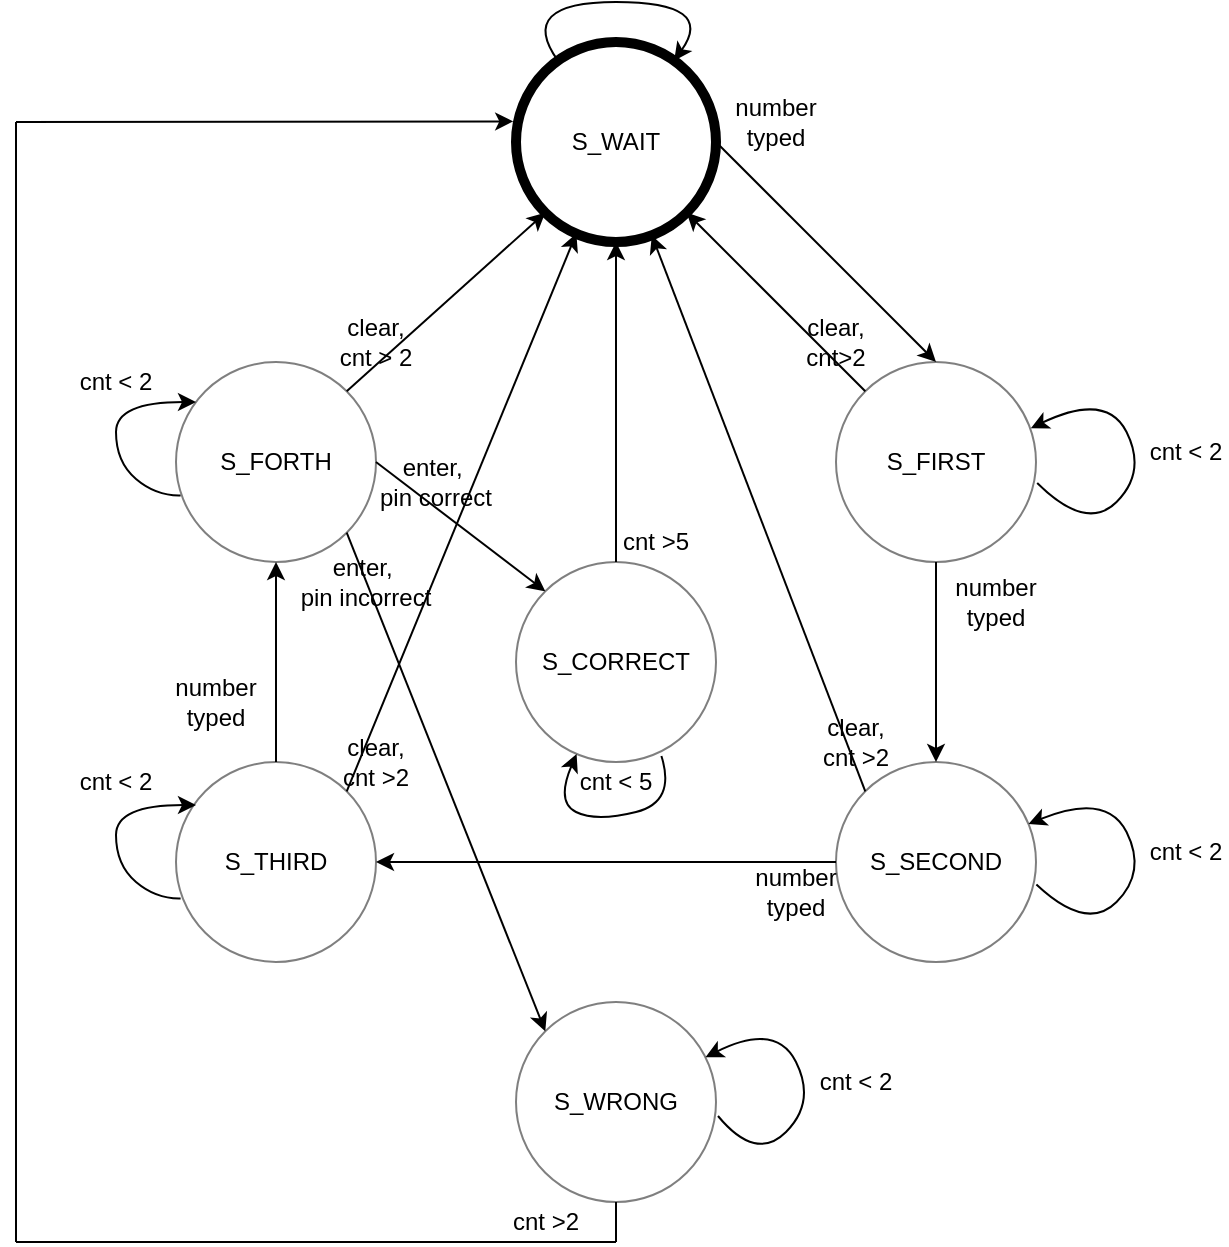 <mxfile version="14.6.3" type="device"><diagram id="piiDTkGjxn2P2EI2H25_" name="Page-1"><mxGraphModel dx="723" dy="2575" grid="1" gridSize="10" guides="1" tooltips="1" connect="1" arrows="1" fold="1" page="1" pageScale="1" pageWidth="850" pageHeight="1100" math="0" shadow="0"><root><mxCell id="0"/><mxCell id="1" parent="0"/><mxCell id="s4B84ZVun7GPaoyTyZxJ-1" value="S_WAIT" style="ellipse;whiteSpace=wrap;html=1;aspect=fixed;strokeColor=#FFFFFF;" parent="1" vertex="1"><mxGeometry x="420" y="-1470" width="80" height="80" as="geometry"/></mxCell><mxCell id="s4B84ZVun7GPaoyTyZxJ-2" value="" style="ellipse;whiteSpace=wrap;html=1;aspect=fixed;strokeWidth=5;fillColor=none;" parent="1" vertex="1"><mxGeometry x="410" y="-1480" width="100" height="100" as="geometry"/></mxCell><mxCell id="s4B84ZVun7GPaoyTyZxJ-6" value="" style="curved=1;endArrow=classic;html=1;" parent="1" source="s4B84ZVun7GPaoyTyZxJ-2" target="s4B84ZVun7GPaoyTyZxJ-2" edge="1"><mxGeometry width="50" height="50" relative="1" as="geometry"><mxPoint x="420" y="-1440" as="sourcePoint"/><mxPoint x="480" y="-1490" as="targetPoint"/><Array as="points"><mxPoint x="410" y="-1500"/></Array></mxGeometry></mxCell><mxCell id="s4B84ZVun7GPaoyTyZxJ-8" value="S_FIRST" style="ellipse;whiteSpace=wrap;html=1;aspect=fixed;opacity=50;" parent="1" vertex="1"><mxGeometry x="570" y="-1320" width="100" height="100" as="geometry"/></mxCell><mxCell id="s4B84ZVun7GPaoyTyZxJ-9" value="S_SECOND" style="ellipse;whiteSpace=wrap;html=1;aspect=fixed;opacity=50;" parent="1" vertex="1"><mxGeometry x="570" y="-1120" width="100" height="100" as="geometry"/></mxCell><mxCell id="s4B84ZVun7GPaoyTyZxJ-10" value="S_CORRECT" style="ellipse;whiteSpace=wrap;html=1;aspect=fixed;opacity=50;" parent="1" vertex="1"><mxGeometry x="410" y="-1220" width="100" height="100" as="geometry"/></mxCell><mxCell id="s4B84ZVun7GPaoyTyZxJ-11" value="S_FORTH" style="ellipse;whiteSpace=wrap;html=1;aspect=fixed;opacity=50;" parent="1" vertex="1"><mxGeometry x="240" y="-1320" width="100" height="100" as="geometry"/></mxCell><mxCell id="s4B84ZVun7GPaoyTyZxJ-12" value="S_THIRD" style="ellipse;whiteSpace=wrap;html=1;aspect=fixed;opacity=50;" parent="1" vertex="1"><mxGeometry x="240" y="-1120" width="100" height="100" as="geometry"/></mxCell><mxCell id="s4B84ZVun7GPaoyTyZxJ-13" value="S_WRONG" style="ellipse;whiteSpace=wrap;html=1;aspect=fixed;opacity=50;" parent="1" vertex="1"><mxGeometry x="410" y="-1000" width="100" height="100" as="geometry"/></mxCell><mxCell id="s4B84ZVun7GPaoyTyZxJ-19" value="" style="endArrow=classic;html=1;entryX=0;entryY=1;entryDx=0;entryDy=0;exitX=1;exitY=0;exitDx=0;exitDy=0;" parent="1" source="s4B84ZVun7GPaoyTyZxJ-11" target="s4B84ZVun7GPaoyTyZxJ-2" edge="1"><mxGeometry width="50" height="50" relative="1" as="geometry"><mxPoint x="320" y="-1310" as="sourcePoint"/><mxPoint x="370" y="-1360" as="targetPoint"/></mxGeometry></mxCell><mxCell id="s4B84ZVun7GPaoyTyZxJ-20" value="" style="endArrow=classic;html=1;exitX=0;exitY=0;exitDx=0;exitDy=0;entryX=1;entryY=1;entryDx=0;entryDy=0;" parent="1" source="s4B84ZVun7GPaoyTyZxJ-8" target="s4B84ZVun7GPaoyTyZxJ-2" edge="1"><mxGeometry width="50" height="50" relative="1" as="geometry"><mxPoint x="710" y="-1390" as="sourcePoint"/><mxPoint x="560" y="-1400" as="targetPoint"/></mxGeometry></mxCell><mxCell id="s4B84ZVun7GPaoyTyZxJ-21" value="" style="endArrow=classic;html=1;exitX=1;exitY=1;exitDx=0;exitDy=0;entryX=0;entryY=0;entryDx=0;entryDy=0;" parent="1" source="s4B84ZVun7GPaoyTyZxJ-11" target="s4B84ZVun7GPaoyTyZxJ-13" edge="1"><mxGeometry width="50" height="50" relative="1" as="geometry"><mxPoint x="330" y="-1180" as="sourcePoint"/><mxPoint x="380" y="-1230" as="targetPoint"/></mxGeometry></mxCell><mxCell id="s4B84ZVun7GPaoyTyZxJ-25" value="" style="endArrow=classic;html=1;exitX=1;exitY=0.5;exitDx=0;exitDy=0;entryX=0;entryY=0;entryDx=0;entryDy=0;" parent="1" source="s4B84ZVun7GPaoyTyZxJ-11" target="s4B84ZVun7GPaoyTyZxJ-10" edge="1"><mxGeometry width="50" height="50" relative="1" as="geometry"><mxPoint x="320" y="-1140" as="sourcePoint"/><mxPoint x="370" y="-1190" as="targetPoint"/></mxGeometry></mxCell><mxCell id="s4B84ZVun7GPaoyTyZxJ-26" value="" style="endArrow=classic;html=1;entryX=0.5;entryY=1;entryDx=0;entryDy=0;exitX=0.5;exitY=0;exitDx=0;exitDy=0;" parent="1" source="s4B84ZVun7GPaoyTyZxJ-10" target="s4B84ZVun7GPaoyTyZxJ-2" edge="1"><mxGeometry width="50" height="50" relative="1" as="geometry"><mxPoint x="460" y="-1220" as="sourcePoint"/><mxPoint x="510" y="-1270" as="targetPoint"/></mxGeometry></mxCell><mxCell id="s4B84ZVun7GPaoyTyZxJ-30" value="" style="endArrow=classic;html=1;exitX=0.5;exitY=1;exitDx=0;exitDy=0;entryX=0.5;entryY=0;entryDx=0;entryDy=0;" parent="1" source="s4B84ZVun7GPaoyTyZxJ-8" target="s4B84ZVun7GPaoyTyZxJ-9" edge="1"><mxGeometry width="50" height="50" relative="1" as="geometry"><mxPoint x="660" y="-1180" as="sourcePoint"/><mxPoint x="710" y="-1230" as="targetPoint"/></mxGeometry></mxCell><mxCell id="s4B84ZVun7GPaoyTyZxJ-31" value="" style="endArrow=classic;html=1;exitX=0;exitY=0.5;exitDx=0;exitDy=0;entryX=1;entryY=0.5;entryDx=0;entryDy=0;" parent="1" source="s4B84ZVun7GPaoyTyZxJ-9" target="s4B84ZVun7GPaoyTyZxJ-12" edge="1"><mxGeometry width="50" height="50" relative="1" as="geometry"><mxPoint x="110" y="-1070" as="sourcePoint"/><mxPoint x="160" y="-1120" as="targetPoint"/></mxGeometry></mxCell><mxCell id="s4B84ZVun7GPaoyTyZxJ-33" value="" style="endArrow=classic;html=1;exitX=0.5;exitY=0;exitDx=0;exitDy=0;entryX=0.5;entryY=1;entryDx=0;entryDy=0;" parent="1" source="s4B84ZVun7GPaoyTyZxJ-12" target="s4B84ZVun7GPaoyTyZxJ-11" edge="1"><mxGeometry width="50" height="50" relative="1" as="geometry"><mxPoint x="140" y="-1130" as="sourcePoint"/><mxPoint x="190" y="-1180" as="targetPoint"/></mxGeometry></mxCell><mxCell id="s4B84ZVun7GPaoyTyZxJ-37" value="" style="endArrow=classic;html=1;exitX=1;exitY=0;exitDx=0;exitDy=0;entryX=0.302;entryY=0.957;entryDx=0;entryDy=0;entryPerimeter=0;" parent="1" source="s4B84ZVun7GPaoyTyZxJ-12" target="s4B84ZVun7GPaoyTyZxJ-2" edge="1"><mxGeometry width="50" height="50" relative="1" as="geometry"><mxPoint x="330" y="-1100" as="sourcePoint"/><mxPoint x="380" y="-1150" as="targetPoint"/></mxGeometry></mxCell><mxCell id="s4B84ZVun7GPaoyTyZxJ-38" value="" style="endArrow=classic;html=1;exitX=0;exitY=0;exitDx=0;exitDy=0;" parent="1" source="s4B84ZVun7GPaoyTyZxJ-9" target="s4B84ZVun7GPaoyTyZxJ-2" edge="1"><mxGeometry width="50" height="50" relative="1" as="geometry"><mxPoint x="560" y="-1090" as="sourcePoint"/><mxPoint x="640" y="-1160" as="targetPoint"/></mxGeometry></mxCell><mxCell id="s4B84ZVun7GPaoyTyZxJ-39" value="&lt;div&gt;clear, cnt&amp;gt;2&lt;br&gt;&lt;/div&gt;" style="text;html=1;strokeColor=none;fillColor=none;align=center;verticalAlign=middle;whiteSpace=wrap;rounded=0;opacity=40;" parent="1" vertex="1"><mxGeometry x="550" y="-1340" width="40" height="20" as="geometry"/></mxCell><mxCell id="s4B84ZVun7GPaoyTyZxJ-43" value="" style="endArrow=none;html=1;" parent="1" edge="1"><mxGeometry width="50" height="50" relative="1" as="geometry"><mxPoint x="460" y="-880" as="sourcePoint"/><mxPoint x="460" y="-900" as="targetPoint"/></mxGeometry></mxCell><mxCell id="s4B84ZVun7GPaoyTyZxJ-44" value="" style="endArrow=none;html=1;" parent="1" edge="1"><mxGeometry width="50" height="50" relative="1" as="geometry"><mxPoint x="380" y="-880" as="sourcePoint"/><mxPoint x="460" y="-880" as="targetPoint"/></mxGeometry></mxCell><mxCell id="s4B84ZVun7GPaoyTyZxJ-46" value="" style="endArrow=none;html=1;" parent="1" edge="1"><mxGeometry width="50" height="50" relative="1" as="geometry"><mxPoint x="160" y="-880" as="sourcePoint"/><mxPoint x="380" y="-880" as="targetPoint"/></mxGeometry></mxCell><mxCell id="s4B84ZVun7GPaoyTyZxJ-48" value="" style="endArrow=none;html=1;" parent="1" edge="1"><mxGeometry width="50" height="50" relative="1" as="geometry"><mxPoint x="160" y="-880" as="sourcePoint"/><mxPoint x="160" y="-1440" as="targetPoint"/></mxGeometry></mxCell><mxCell id="s4B84ZVun7GPaoyTyZxJ-49" value="" style="endArrow=classic;html=1;entryX=-0.014;entryY=0.397;entryDx=0;entryDy=0;entryPerimeter=0;" parent="1" target="s4B84ZVun7GPaoyTyZxJ-2" edge="1"><mxGeometry width="50" height="50" relative="1" as="geometry"><mxPoint x="160" y="-1440" as="sourcePoint"/><mxPoint x="250" y="-1490" as="targetPoint"/></mxGeometry></mxCell><mxCell id="s4B84ZVun7GPaoyTyZxJ-50" value="" style="endArrow=classic;html=1;exitX=1;exitY=0.5;exitDx=0;exitDy=0;entryX=0.5;entryY=0;entryDx=0;entryDy=0;" parent="1" source="s4B84ZVun7GPaoyTyZxJ-2" target="s4B84ZVun7GPaoyTyZxJ-8" edge="1"><mxGeometry width="50" height="50" relative="1" as="geometry"><mxPoint x="540" y="-1410" as="sourcePoint"/><mxPoint x="590" y="-1460" as="targetPoint"/></mxGeometry></mxCell><mxCell id="s4B84ZVun7GPaoyTyZxJ-52" value="&lt;div&gt;clear, cnt &amp;gt;2&lt;/div&gt;" style="text;html=1;strokeColor=none;fillColor=none;align=center;verticalAlign=middle;whiteSpace=wrap;rounded=0;opacity=40;" parent="1" vertex="1"><mxGeometry x="320" y="-1130" width="40" height="20" as="geometry"/></mxCell><mxCell id="s4B84ZVun7GPaoyTyZxJ-56" value="enter,&amp;nbsp;&lt;br&gt;pin incorrect" style="text;html=1;strokeColor=none;fillColor=none;align=center;verticalAlign=middle;whiteSpace=wrap;rounded=0;opacity=40;" parent="1" vertex="1"><mxGeometry x="300" y="-1220" width="70" height="20" as="geometry"/></mxCell><mxCell id="s4B84ZVun7GPaoyTyZxJ-58" value="&lt;div&gt;clear, cnt &amp;gt; 2&lt;/div&gt;" style="text;html=1;strokeColor=none;fillColor=none;align=center;verticalAlign=middle;whiteSpace=wrap;rounded=0;opacity=40;" parent="1" vertex="1"><mxGeometry x="320" y="-1340" width="40" height="20" as="geometry"/></mxCell><mxCell id="s4B84ZVun7GPaoyTyZxJ-60" value="&lt;div&gt;clear, cnt &amp;gt;2&lt;br&gt;&lt;/div&gt;" style="text;html=1;strokeColor=none;fillColor=none;align=center;verticalAlign=middle;whiteSpace=wrap;rounded=0;opacity=40;" parent="1" vertex="1"><mxGeometry x="560" y="-1140" width="40" height="20" as="geometry"/></mxCell><mxCell id="xDKz_GHPxER0cAeVNfVc-3" value="" style="curved=1;endArrow=classic;html=1;exitX=1.01;exitY=0.57;exitDx=0;exitDy=0;exitPerimeter=0;" parent="1" source="s4B84ZVun7GPaoyTyZxJ-13" target="s4B84ZVun7GPaoyTyZxJ-13" edge="1"><mxGeometry width="50" height="50" relative="1" as="geometry"><mxPoint x="510" y="-925" as="sourcePoint"/><mxPoint x="490" y="-1010" as="targetPoint"/><Array as="points"><mxPoint x="530" y="-920"/><mxPoint x="560" y="-950"/><mxPoint x="540" y="-990"/></Array></mxGeometry></mxCell><mxCell id="xDKz_GHPxER0cAeVNfVc-4" value="&lt;div&gt;cnt &amp;gt;2&lt;br&gt;&lt;/div&gt;" style="text;html=1;strokeColor=none;fillColor=none;align=center;verticalAlign=middle;whiteSpace=wrap;rounded=0;opacity=40;" parent="1" vertex="1"><mxGeometry x="405" y="-900" width="40" height="20" as="geometry"/></mxCell><mxCell id="xDKz_GHPxER0cAeVNfVc-6" value="" style="curved=1;endArrow=classic;html=1;exitX=0.727;exitY=0.97;exitDx=0;exitDy=0;exitPerimeter=0;" parent="1" source="s4B84ZVun7GPaoyTyZxJ-10" target="s4B84ZVun7GPaoyTyZxJ-10" edge="1"><mxGeometry width="50" height="50" relative="1" as="geometry"><mxPoint x="490" y="-1100" as="sourcePoint"/><mxPoint x="440" y="-1130" as="targetPoint"/><Array as="points"><mxPoint x="490" y="-1100"/><mxPoint x="450" y="-1090"/><mxPoint x="430" y="-1100"/></Array></mxGeometry></mxCell><mxCell id="xDKz_GHPxER0cAeVNfVc-8" value="&lt;div&gt;cnt &amp;lt; 2&lt;br&gt;&lt;/div&gt;" style="text;html=1;strokeColor=none;fillColor=none;align=center;verticalAlign=middle;whiteSpace=wrap;rounded=0;opacity=40;" parent="1" vertex="1"><mxGeometry x="560" y="-970" width="40" height="20" as="geometry"/></mxCell><mxCell id="xDKz_GHPxER0cAeVNfVc-9" value="&lt;div&gt;cnt &amp;lt; 5&lt;br&gt;&lt;/div&gt;" style="text;html=1;strokeColor=none;fillColor=none;align=center;verticalAlign=middle;whiteSpace=wrap;rounded=0;opacity=40;" parent="1" vertex="1"><mxGeometry x="440" y="-1120" width="40" height="20" as="geometry"/></mxCell><mxCell id="xDKz_GHPxER0cAeVNfVc-11" value="enter,&amp;nbsp;&lt;br&gt;pin correct" style="text;html=1;strokeColor=none;fillColor=none;align=center;verticalAlign=middle;whiteSpace=wrap;rounded=0;opacity=40;" parent="1" vertex="1"><mxGeometry x="340" y="-1270" width="60" height="20" as="geometry"/></mxCell><mxCell id="xDKz_GHPxER0cAeVNfVc-12" value="" style="curved=1;endArrow=classic;html=1;exitX=1.002;exitY=0.613;exitDx=0;exitDy=0;exitPerimeter=0;" parent="1" source="s4B84ZVun7GPaoyTyZxJ-9" target="s4B84ZVun7GPaoyTyZxJ-9" edge="1"><mxGeometry width="50" height="50" relative="1" as="geometry"><mxPoint x="676.28" y="-1058" as="sourcePoint"/><mxPoint x="670" y="-1105" as="targetPoint"/><Array as="points"><mxPoint x="695.28" y="-1035"/><mxPoint x="725.28" y="-1065"/><mxPoint x="705.28" y="-1105"/></Array></mxGeometry></mxCell><mxCell id="xDKz_GHPxER0cAeVNfVc-13" value="&lt;div&gt;cnt &amp;lt; 2&lt;br&gt;&lt;/div&gt;" style="text;html=1;strokeColor=none;fillColor=none;align=center;verticalAlign=middle;whiteSpace=wrap;rounded=0;opacity=40;" parent="1" vertex="1"><mxGeometry x="725.28" y="-1085" width="40" height="20" as="geometry"/></mxCell><mxCell id="xDKz_GHPxER0cAeVNfVc-14" value="" style="curved=1;endArrow=classic;html=1;exitX=1.006;exitY=0.605;exitDx=0;exitDy=0;exitPerimeter=0;entryX=0.974;entryY=0.331;entryDx=0;entryDy=0;entryPerimeter=0;" parent="1" source="s4B84ZVun7GPaoyTyZxJ-8" target="s4B84ZVun7GPaoyTyZxJ-8" edge="1"><mxGeometry width="50" height="50" relative="1" as="geometry"><mxPoint x="676.28" y="-1258" as="sourcePoint"/><mxPoint x="670.001" y="-1287.361" as="targetPoint"/><Array as="points"><mxPoint x="695.28" y="-1235"/><mxPoint x="725.28" y="-1265"/><mxPoint x="705.28" y="-1305"/></Array></mxGeometry></mxCell><mxCell id="xDKz_GHPxER0cAeVNfVc-15" value="&lt;div&gt;cnt &amp;lt; 2&lt;br&gt;&lt;/div&gt;" style="text;html=1;strokeColor=none;fillColor=none;align=center;verticalAlign=middle;whiteSpace=wrap;rounded=0;opacity=40;" parent="1" vertex="1"><mxGeometry x="725.28" y="-1285" width="40" height="20" as="geometry"/></mxCell><mxCell id="xDKz_GHPxER0cAeVNfVc-16" value="" style="curved=1;endArrow=classic;html=1;entryX=0.1;entryY=0.2;entryDx=0;entryDy=0;entryPerimeter=0;exitX=0.023;exitY=0.667;exitDx=0;exitDy=0;exitPerimeter=0;" parent="1" source="s4B84ZVun7GPaoyTyZxJ-11" target="s4B84ZVun7GPaoyTyZxJ-11" edge="1"><mxGeometry width="50" height="50" relative="1" as="geometry"><mxPoint x="180" y="-1260" as="sourcePoint"/><mxPoint x="230" y="-1310" as="targetPoint"/><Array as="points"><mxPoint x="230" y="-1253"/><mxPoint x="210" y="-1270"/><mxPoint x="210" y="-1300"/></Array></mxGeometry></mxCell><mxCell id="xDKz_GHPxER0cAeVNfVc-17" value="" style="curved=1;endArrow=classic;html=1;entryX=0.1;entryY=0.2;entryDx=0;entryDy=0;entryPerimeter=0;exitX=0.023;exitY=0.667;exitDx=0;exitDy=0;exitPerimeter=0;" parent="1" edge="1"><mxGeometry width="50" height="50" relative="1" as="geometry"><mxPoint x="242.3" y="-1051.8" as="sourcePoint"/><mxPoint x="250.0" y="-1098.5" as="targetPoint"/><Array as="points"><mxPoint x="230" y="-1051.5"/><mxPoint x="210" y="-1068.5"/><mxPoint x="210" y="-1098.5"/></Array></mxGeometry></mxCell><mxCell id="xDKz_GHPxER0cAeVNfVc-18" value="&lt;div&gt;cnt &amp;lt; 2&lt;br&gt;&lt;/div&gt;" style="text;html=1;strokeColor=none;fillColor=none;align=center;verticalAlign=middle;whiteSpace=wrap;rounded=0;opacity=40;" parent="1" vertex="1"><mxGeometry x="190" y="-1120" width="40" height="20" as="geometry"/></mxCell><mxCell id="xDKz_GHPxER0cAeVNfVc-19" value="&lt;div&gt;cnt &amp;lt; 2&lt;br&gt;&lt;/div&gt;" style="text;html=1;strokeColor=none;fillColor=none;align=center;verticalAlign=middle;whiteSpace=wrap;rounded=0;opacity=40;" parent="1" vertex="1"><mxGeometry x="190" y="-1320" width="40" height="20" as="geometry"/></mxCell><mxCell id="D8AEL1xEydN9wkUZaLVa-1" value="&lt;div&gt;cnt &amp;gt;5&lt;br&gt;&lt;/div&gt;" style="text;html=1;strokeColor=none;fillColor=none;align=center;verticalAlign=middle;whiteSpace=wrap;rounded=0;opacity=40;" vertex="1" parent="1"><mxGeometry x="460" y="-1240" width="40" height="20" as="geometry"/></mxCell><mxCell id="D8AEL1xEydN9wkUZaLVa-2" value="&lt;div&gt;number typed&lt;br&gt;&lt;/div&gt;" style="text;html=1;strokeColor=none;fillColor=none;align=center;verticalAlign=middle;whiteSpace=wrap;rounded=0;opacity=40;" vertex="1" parent="1"><mxGeometry x="630" y="-1210" width="40" height="20" as="geometry"/></mxCell><mxCell id="D8AEL1xEydN9wkUZaLVa-3" value="&lt;div&gt;number typed&lt;br&gt;&lt;/div&gt;" style="text;html=1;strokeColor=none;fillColor=none;align=center;verticalAlign=middle;whiteSpace=wrap;rounded=0;opacity=40;" vertex="1" parent="1"><mxGeometry x="520" y="-1450" width="40" height="20" as="geometry"/></mxCell><mxCell id="D8AEL1xEydN9wkUZaLVa-4" value="&lt;div&gt;number typed&lt;br&gt;&lt;/div&gt;" style="text;html=1;strokeColor=none;fillColor=none;align=center;verticalAlign=middle;whiteSpace=wrap;rounded=0;opacity=40;" vertex="1" parent="1"><mxGeometry x="530" y="-1065" width="40" height="20" as="geometry"/></mxCell><mxCell id="D8AEL1xEydN9wkUZaLVa-5" value="&lt;div&gt;number typed&lt;br&gt;&lt;/div&gt;" style="text;html=1;strokeColor=none;fillColor=none;align=center;verticalAlign=middle;whiteSpace=wrap;rounded=0;opacity=40;" vertex="1" parent="1"><mxGeometry x="240" y="-1160" width="40" height="20" as="geometry"/></mxCell></root></mxGraphModel></diagram></mxfile>